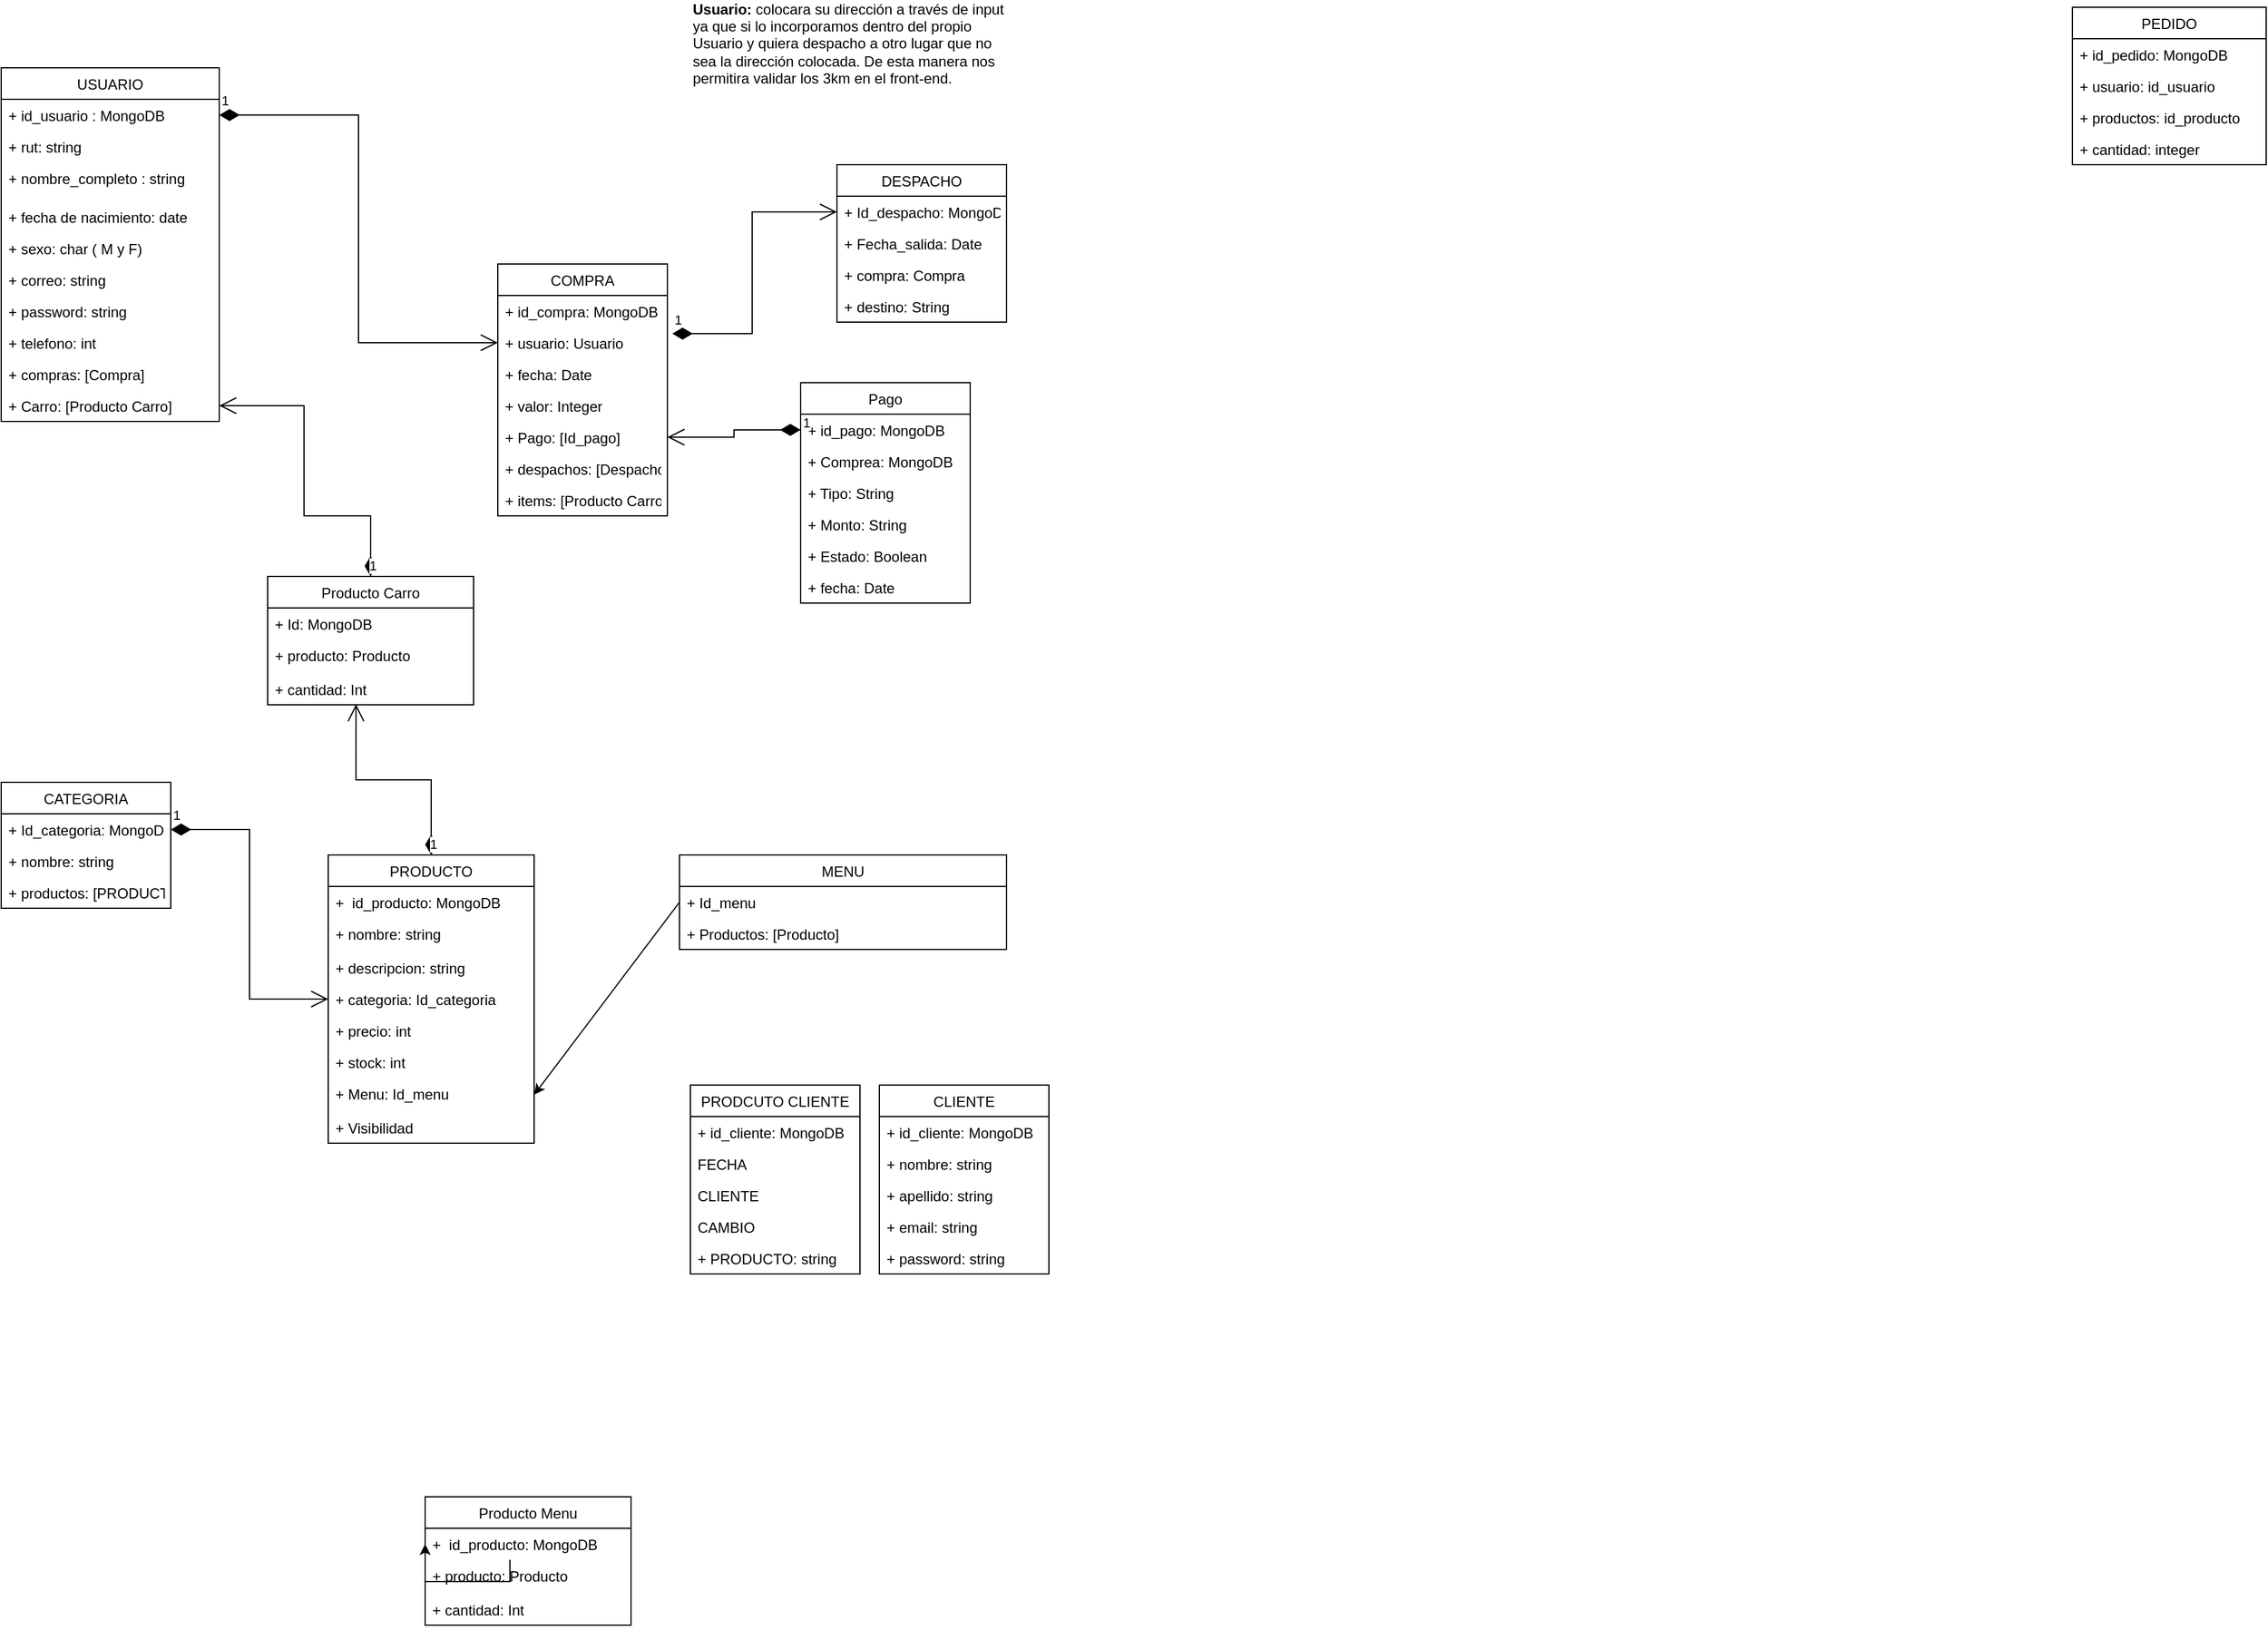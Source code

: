 <mxfile>
    <diagram name="Page-1" id="e7e014a7-5840-1c2e-5031-d8a46d1fe8dd">
        <mxGraphModel dx="1043" dy="365" grid="1" gridSize="10" guides="1" tooltips="1" connect="1" arrows="1" fold="1" page="1" pageScale="1" pageWidth="1169" pageHeight="826" background="none" math="0" shadow="0">
            <root>
                <mxCell id="0"/>
                <mxCell id="1" parent="0"/>
                <mxCell id="P-_PuQKtMHG1fsMenzhw-41" value="USUARIO" style="swimlane;fontStyle=0;childLayout=stackLayout;horizontal=1;startSize=26;fillColor=none;horizontalStack=0;resizeParent=1;resizeParentMax=0;resizeLast=0;collapsible=1;marginBottom=0;" parent="1" vertex="1">
                    <mxGeometry x="10" y="80" width="180" height="292" as="geometry">
                        <mxRectangle x="370" y="470" width="100" height="30" as="alternateBounds"/>
                    </mxGeometry>
                </mxCell>
                <mxCell id="P-_PuQKtMHG1fsMenzhw-42" value="+ id_usuario : MongoDB" style="text;strokeColor=none;fillColor=none;align=left;verticalAlign=top;spacingLeft=4;spacingRight=4;overflow=hidden;rotatable=0;points=[[0,0.5],[1,0.5]];portConstraint=eastwest;" parent="P-_PuQKtMHG1fsMenzhw-41" vertex="1">
                    <mxGeometry y="26" width="180" height="26" as="geometry"/>
                </mxCell>
                <mxCell id="P-_PuQKtMHG1fsMenzhw-43" value="+ rut: string" style="text;strokeColor=none;fillColor=none;align=left;verticalAlign=top;spacingLeft=4;spacingRight=4;overflow=hidden;rotatable=0;points=[[0,0.5],[1,0.5]];portConstraint=eastwest;" parent="P-_PuQKtMHG1fsMenzhw-41" vertex="1">
                    <mxGeometry y="52" width="180" height="26" as="geometry"/>
                </mxCell>
                <mxCell id="P-_PuQKtMHG1fsMenzhw-44" value="+ nombre_completo : string" style="text;strokeColor=none;fillColor=none;align=left;verticalAlign=top;spacingLeft=4;spacingRight=4;overflow=hidden;rotatable=0;points=[[0,0.5],[1,0.5]];portConstraint=eastwest;" parent="P-_PuQKtMHG1fsMenzhw-41" vertex="1">
                    <mxGeometry y="78" width="180" height="32" as="geometry"/>
                </mxCell>
                <mxCell id="P-_PuQKtMHG1fsMenzhw-49" value="+ fecha de nacimiento: date" style="text;strokeColor=none;fillColor=none;align=left;verticalAlign=top;spacingLeft=4;spacingRight=4;overflow=hidden;rotatable=0;points=[[0,0.5],[1,0.5]];portConstraint=eastwest;" parent="P-_PuQKtMHG1fsMenzhw-41" vertex="1">
                    <mxGeometry y="110" width="180" height="26" as="geometry"/>
                </mxCell>
                <mxCell id="P-_PuQKtMHG1fsMenzhw-51" value="+ sexo: char ( M y F)&#10;" style="text;strokeColor=none;fillColor=none;align=left;verticalAlign=top;spacingLeft=4;spacingRight=4;overflow=hidden;rotatable=0;points=[[0,0.5],[1,0.5]];portConstraint=eastwest;" parent="P-_PuQKtMHG1fsMenzhw-41" vertex="1">
                    <mxGeometry y="136" width="180" height="26" as="geometry"/>
                </mxCell>
                <mxCell id="P-_PuQKtMHG1fsMenzhw-50" value="+ correo: string" style="text;strokeColor=none;fillColor=none;align=left;verticalAlign=top;spacingLeft=4;spacingRight=4;overflow=hidden;rotatable=0;points=[[0,0.5],[1,0.5]];portConstraint=eastwest;" parent="P-_PuQKtMHG1fsMenzhw-41" vertex="1">
                    <mxGeometry y="162" width="180" height="26" as="geometry"/>
                </mxCell>
                <mxCell id="P-_PuQKtMHG1fsMenzhw-52" value="+ password: string" style="text;strokeColor=none;fillColor=none;align=left;verticalAlign=top;spacingLeft=4;spacingRight=4;overflow=hidden;rotatable=0;points=[[0,0.5],[1,0.5]];portConstraint=eastwest;" parent="P-_PuQKtMHG1fsMenzhw-41" vertex="1">
                    <mxGeometry y="188" width="180" height="26" as="geometry"/>
                </mxCell>
                <mxCell id="P-_PuQKtMHG1fsMenzhw-53" value="+ telefono: int&#10;" style="text;strokeColor=none;fillColor=none;align=left;verticalAlign=top;spacingLeft=4;spacingRight=4;overflow=hidden;rotatable=0;points=[[0,0.5],[1,0.5]];portConstraint=eastwest;" parent="P-_PuQKtMHG1fsMenzhw-41" vertex="1">
                    <mxGeometry y="214" width="180" height="26" as="geometry"/>
                </mxCell>
                <mxCell id="hPpbKLRlNALkscCY89tT-23" value="+ compras: [Compra]" style="text;strokeColor=none;fillColor=none;align=left;verticalAlign=top;spacingLeft=4;spacingRight=4;overflow=hidden;rotatable=0;points=[[0,0.5],[1,0.5]];portConstraint=eastwest;" parent="P-_PuQKtMHG1fsMenzhw-41" vertex="1">
                    <mxGeometry y="240" width="180" height="26" as="geometry"/>
                </mxCell>
                <mxCell id="hPpbKLRlNALkscCY89tT-17" value="+ Carro: [Producto Carro]" style="text;strokeColor=none;fillColor=none;align=left;verticalAlign=top;spacingLeft=4;spacingRight=4;overflow=hidden;rotatable=0;points=[[0,0.5],[1,0.5]];portConstraint=eastwest;" parent="P-_PuQKtMHG1fsMenzhw-41" vertex="1">
                    <mxGeometry y="266" width="180" height="26" as="geometry"/>
                </mxCell>
                <mxCell id="P-_PuQKtMHG1fsMenzhw-54" value="CLIENTE" style="swimlane;fontStyle=0;childLayout=stackLayout;horizontal=1;startSize=26;fillColor=none;horizontalStack=0;resizeParent=1;resizeParentMax=0;resizeLast=0;collapsible=1;marginBottom=0;" parent="1" vertex="1">
                    <mxGeometry x="735" y="920" width="140" height="156" as="geometry"/>
                </mxCell>
                <mxCell id="P-_PuQKtMHG1fsMenzhw-79" value="+ id_cliente: MongoDB" style="text;strokeColor=none;fillColor=none;align=left;verticalAlign=top;spacingLeft=4;spacingRight=4;overflow=hidden;rotatable=0;points=[[0,0.5],[1,0.5]];portConstraint=eastwest;" parent="P-_PuQKtMHG1fsMenzhw-54" vertex="1">
                    <mxGeometry y="26" width="140" height="26" as="geometry"/>
                </mxCell>
                <mxCell id="P-_PuQKtMHG1fsMenzhw-55" value="+ nombre: string" style="text;strokeColor=none;fillColor=none;align=left;verticalAlign=top;spacingLeft=4;spacingRight=4;overflow=hidden;rotatable=0;points=[[0,0.5],[1,0.5]];portConstraint=eastwest;" parent="P-_PuQKtMHG1fsMenzhw-54" vertex="1">
                    <mxGeometry y="52" width="140" height="26" as="geometry"/>
                </mxCell>
                <mxCell id="663BBQ3Z_6KX4OyIwt_o-1" value="+ apellido: string" style="text;strokeColor=none;fillColor=none;align=left;verticalAlign=top;spacingLeft=4;spacingRight=4;overflow=hidden;rotatable=0;points=[[0,0.5],[1,0.5]];portConstraint=eastwest;" parent="P-_PuQKtMHG1fsMenzhw-54" vertex="1">
                    <mxGeometry y="78" width="140" height="26" as="geometry"/>
                </mxCell>
                <mxCell id="663BBQ3Z_6KX4OyIwt_o-2" value="+ email: string" style="text;strokeColor=none;fillColor=none;align=left;verticalAlign=top;spacingLeft=4;spacingRight=4;overflow=hidden;rotatable=0;points=[[0,0.5],[1,0.5]];portConstraint=eastwest;" parent="P-_PuQKtMHG1fsMenzhw-54" vertex="1">
                    <mxGeometry y="104" width="140" height="26" as="geometry"/>
                </mxCell>
                <mxCell id="663BBQ3Z_6KX4OyIwt_o-3" value="+ password: string" style="text;strokeColor=none;fillColor=none;align=left;verticalAlign=top;spacingLeft=4;spacingRight=4;overflow=hidden;rotatable=0;points=[[0,0.5],[1,0.5]];portConstraint=eastwest;" parent="P-_PuQKtMHG1fsMenzhw-54" vertex="1">
                    <mxGeometry y="130" width="140" height="26" as="geometry"/>
                </mxCell>
                <mxCell id="P-_PuQKtMHG1fsMenzhw-58" value="Producto Carro" style="swimlane;fontStyle=0;childLayout=stackLayout;horizontal=1;startSize=26;fillColor=none;horizontalStack=0;resizeParent=1;resizeParentMax=0;resizeLast=0;collapsible=1;marginBottom=0;" parent="1" vertex="1">
                    <mxGeometry x="230" y="500" width="170" height="106" as="geometry"/>
                </mxCell>
                <mxCell id="hPpbKLRlNALkscCY89tT-12" value="+ Id: MongoDB" style="text;strokeColor=none;fillColor=none;align=left;verticalAlign=top;spacingLeft=4;spacingRight=4;overflow=hidden;rotatable=0;points=[[0,0.5],[1,0.5]];portConstraint=eastwest;" parent="P-_PuQKtMHG1fsMenzhw-58" vertex="1">
                    <mxGeometry y="26" width="170" height="26" as="geometry"/>
                </mxCell>
                <mxCell id="P-_PuQKtMHG1fsMenzhw-61" value="+ producto: Producto&#10;" style="text;strokeColor=none;fillColor=none;align=left;verticalAlign=top;spacingLeft=4;spacingRight=4;overflow=hidden;rotatable=0;points=[[0,0.5],[1,0.5]];portConstraint=eastwest;" parent="P-_PuQKtMHG1fsMenzhw-58" vertex="1">
                    <mxGeometry y="52" width="170" height="28" as="geometry"/>
                </mxCell>
                <mxCell id="P-_PuQKtMHG1fsMenzhw-62" value="+ cantidad: Int" style="text;strokeColor=none;fillColor=none;align=left;verticalAlign=top;spacingLeft=4;spacingRight=4;overflow=hidden;rotatable=0;points=[[0,0.5],[1,0.5]];portConstraint=eastwest;" parent="P-_PuQKtMHG1fsMenzhw-58" vertex="1">
                    <mxGeometry y="80" width="170" height="26" as="geometry"/>
                </mxCell>
                <mxCell id="P-_PuQKtMHG1fsMenzhw-71" value="PEDIDO" style="swimlane;fontStyle=0;childLayout=stackLayout;horizontal=1;startSize=26;fillColor=none;horizontalStack=0;resizeParent=1;resizeParentMax=0;resizeLast=0;collapsible=1;marginBottom=0;" parent="1" vertex="1">
                    <mxGeometry x="1720" y="30" width="160" height="130" as="geometry"/>
                </mxCell>
                <mxCell id="P-_PuQKtMHG1fsMenzhw-91" value="+ id_pedido: MongoDB" style="text;strokeColor=none;fillColor=none;align=left;verticalAlign=top;spacingLeft=4;spacingRight=4;overflow=hidden;rotatable=0;points=[[0,0.5],[1,0.5]];portConstraint=eastwest;" parent="P-_PuQKtMHG1fsMenzhw-71" vertex="1">
                    <mxGeometry y="26" width="160" height="26" as="geometry"/>
                </mxCell>
                <mxCell id="_Mnh7jarlfkNOt76kS_I-14" value="+ usuario: id_usuario&#10;" style="text;strokeColor=none;fillColor=none;align=left;verticalAlign=top;spacingLeft=4;spacingRight=4;overflow=hidden;rotatable=0;points=[[0,0.5],[1,0.5]];portConstraint=eastwest;" parent="P-_PuQKtMHG1fsMenzhw-71" vertex="1">
                    <mxGeometry y="52" width="160" height="26" as="geometry"/>
                </mxCell>
                <mxCell id="P-_PuQKtMHG1fsMenzhw-73" value="+ productos: id_producto" style="text;strokeColor=none;fillColor=none;align=left;verticalAlign=top;spacingLeft=4;spacingRight=4;overflow=hidden;rotatable=0;points=[[0,0.5],[1,0.5]];portConstraint=eastwest;" parent="P-_PuQKtMHG1fsMenzhw-71" vertex="1">
                    <mxGeometry y="78" width="160" height="26" as="geometry"/>
                </mxCell>
                <mxCell id="663BBQ3Z_6KX4OyIwt_o-28" value="+ cantidad: integer" style="text;strokeColor=none;fillColor=none;align=left;verticalAlign=top;spacingLeft=4;spacingRight=4;overflow=hidden;rotatable=0;points=[[0,0.5],[1,0.5]];portConstraint=eastwest;" parent="P-_PuQKtMHG1fsMenzhw-71" vertex="1">
                    <mxGeometry y="104" width="160" height="26" as="geometry"/>
                </mxCell>
                <mxCell id="P-_PuQKtMHG1fsMenzhw-80" value="Pago" style="swimlane;fontStyle=0;childLayout=stackLayout;horizontal=1;startSize=26;fillColor=none;horizontalStack=0;resizeParent=1;resizeParentMax=0;resizeLast=0;collapsible=1;marginBottom=0;" parent="1" vertex="1">
                    <mxGeometry x="670" y="340" width="140" height="182" as="geometry"/>
                </mxCell>
                <mxCell id="P-_PuQKtMHG1fsMenzhw-81" value="+ id_pago: MongoDB" style="text;strokeColor=none;fillColor=none;align=left;verticalAlign=top;spacingLeft=4;spacingRight=4;overflow=hidden;rotatable=0;points=[[0,0.5],[1,0.5]];portConstraint=eastwest;" parent="P-_PuQKtMHG1fsMenzhw-80" vertex="1">
                    <mxGeometry y="26" width="140" height="26" as="geometry"/>
                </mxCell>
                <mxCell id="12" value="+ Comprea: MongoDB" style="text;strokeColor=none;fillColor=none;align=left;verticalAlign=top;spacingLeft=4;spacingRight=4;overflow=hidden;rotatable=0;points=[[0,0.5],[1,0.5]];portConstraint=eastwest;" parent="P-_PuQKtMHG1fsMenzhw-80" vertex="1">
                    <mxGeometry y="52" width="140" height="26" as="geometry"/>
                </mxCell>
                <mxCell id="hPpbKLRlNALkscCY89tT-1" value="+ Tipo: String&#10;" style="text;strokeColor=none;fillColor=none;align=left;verticalAlign=top;spacingLeft=4;spacingRight=4;overflow=hidden;rotatable=0;points=[[0,0.5],[1,0.5]];portConstraint=eastwest;" parent="P-_PuQKtMHG1fsMenzhw-80" vertex="1">
                    <mxGeometry y="78" width="140" height="26" as="geometry"/>
                </mxCell>
                <mxCell id="11" value="+ Monto: String&#10;" style="text;strokeColor=none;fillColor=none;align=left;verticalAlign=top;spacingLeft=4;spacingRight=4;overflow=hidden;rotatable=0;points=[[0,0.5],[1,0.5]];portConstraint=eastwest;" parent="P-_PuQKtMHG1fsMenzhw-80" vertex="1">
                    <mxGeometry y="104" width="140" height="26" as="geometry"/>
                </mxCell>
                <mxCell id="hPpbKLRlNALkscCY89tT-2" value="+ Estado: Boolean" style="text;strokeColor=none;fillColor=none;align=left;verticalAlign=top;spacingLeft=4;spacingRight=4;overflow=hidden;rotatable=0;points=[[0,0.5],[1,0.5]];portConstraint=eastwest;" parent="P-_PuQKtMHG1fsMenzhw-80" vertex="1">
                    <mxGeometry y="130" width="140" height="26" as="geometry"/>
                </mxCell>
                <mxCell id="13" value="+ fecha: Date" style="text;strokeColor=none;fillColor=none;align=left;verticalAlign=top;spacingLeft=4;spacingRight=4;overflow=hidden;rotatable=0;points=[[0,0.5],[1,0.5]];portConstraint=eastwest;" parent="P-_PuQKtMHG1fsMenzhw-80" vertex="1">
                    <mxGeometry y="156" width="140" height="26" as="geometry"/>
                </mxCell>
                <mxCell id="P-_PuQKtMHG1fsMenzhw-85" value="COMPRA" style="swimlane;fontStyle=0;childLayout=stackLayout;horizontal=1;startSize=26;fillColor=none;horizontalStack=0;resizeParent=1;resizeParentMax=0;resizeLast=0;collapsible=1;marginBottom=0;" parent="1" vertex="1">
                    <mxGeometry x="420" y="242" width="140" height="208" as="geometry"/>
                </mxCell>
                <mxCell id="P-_PuQKtMHG1fsMenzhw-86" value="+ id_compra: MongoDB" style="text;strokeColor=none;fillColor=none;align=left;verticalAlign=top;spacingLeft=4;spacingRight=4;overflow=hidden;rotatable=0;points=[[0,0.5],[1,0.5]];portConstraint=eastwest;" parent="P-_PuQKtMHG1fsMenzhw-85" vertex="1">
                    <mxGeometry y="26" width="140" height="26" as="geometry"/>
                </mxCell>
                <mxCell id="663BBQ3Z_6KX4OyIwt_o-16" value="+ usuario: Usuario" style="text;strokeColor=none;fillColor=none;align=left;verticalAlign=top;spacingLeft=4;spacingRight=4;overflow=hidden;rotatable=0;points=[[0,0.5],[1,0.5]];portConstraint=eastwest;" parent="P-_PuQKtMHG1fsMenzhw-85" vertex="1">
                    <mxGeometry y="52" width="140" height="26" as="geometry"/>
                </mxCell>
                <mxCell id="P-_PuQKtMHG1fsMenzhw-94" value="+ fecha: Date&#10;" style="text;strokeColor=none;fillColor=none;align=left;verticalAlign=top;spacingLeft=4;spacingRight=4;overflow=hidden;rotatable=0;points=[[0,0.5],[1,0.5]];portConstraint=eastwest;" parent="P-_PuQKtMHG1fsMenzhw-85" vertex="1">
                    <mxGeometry y="78" width="140" height="26" as="geometry"/>
                </mxCell>
                <mxCell id="663BBQ3Z_6KX4OyIwt_o-17" value="+ valor: Integer" style="text;strokeColor=none;fillColor=none;align=left;verticalAlign=top;spacingLeft=4;spacingRight=4;overflow=hidden;rotatable=0;points=[[0,0.5],[1,0.5]];portConstraint=eastwest;" parent="P-_PuQKtMHG1fsMenzhw-85" vertex="1">
                    <mxGeometry y="104" width="140" height="26" as="geometry"/>
                </mxCell>
                <mxCell id="hPpbKLRlNALkscCY89tT-3" value="+ Pago: [Id_pago]" style="text;strokeColor=none;fillColor=none;align=left;verticalAlign=top;spacingLeft=4;spacingRight=4;overflow=hidden;rotatable=0;points=[[0,0.5],[1,0.5]];portConstraint=eastwest;" parent="P-_PuQKtMHG1fsMenzhw-85" vertex="1">
                    <mxGeometry y="130" width="140" height="26" as="geometry"/>
                </mxCell>
                <mxCell id="hPpbKLRlNALkscCY89tT-26" value="+ despachos: [Despacho]" style="text;strokeColor=none;fillColor=none;align=left;verticalAlign=top;spacingLeft=4;spacingRight=4;overflow=hidden;rotatable=0;points=[[0,0.5],[1,0.5]];portConstraint=eastwest;" parent="P-_PuQKtMHG1fsMenzhw-85" vertex="1">
                    <mxGeometry y="156" width="140" height="26" as="geometry"/>
                </mxCell>
                <mxCell id="3" value="+ items: [Producto Carro]" style="text;strokeColor=none;fillColor=none;align=left;verticalAlign=top;spacingLeft=4;spacingRight=4;overflow=hidden;rotatable=0;points=[[0,0.5],[1,0.5]];portConstraint=eastwest;" parent="P-_PuQKtMHG1fsMenzhw-85" vertex="1">
                    <mxGeometry y="182" width="140" height="26" as="geometry"/>
                </mxCell>
                <mxCell id="_Mnh7jarlfkNOt76kS_I-5" value="&lt;b&gt;Usuario:&lt;/b&gt; colocara su dirección a través de input&lt;br&gt;ya que si lo incorporamos dentro del propio Usuario y quiera despacho a otro lugar que no sea la dirección colocada. De esta manera nos permitira validar los 3km en el front-end." style="text;html=1;strokeColor=none;fillColor=none;align=left;verticalAlign=middle;whiteSpace=wrap;rounded=0;" parent="1" vertex="1">
                    <mxGeometry x="579" y="40" width="261" height="40" as="geometry"/>
                </mxCell>
                <mxCell id="663BBQ3Z_6KX4OyIwt_o-10" value="CATEGORIA" style="swimlane;fontStyle=0;childLayout=stackLayout;horizontal=1;startSize=26;fillColor=none;horizontalStack=0;resizeParent=1;resizeParentMax=0;resizeLast=0;collapsible=1;marginBottom=0;" parent="1" vertex="1">
                    <mxGeometry x="10" y="670" width="140" height="104" as="geometry"/>
                </mxCell>
                <mxCell id="663BBQ3Z_6KX4OyIwt_o-11" value="+ Id_categoria: MongoDB" style="text;strokeColor=none;fillColor=none;align=left;verticalAlign=top;spacingLeft=4;spacingRight=4;overflow=hidden;rotatable=0;points=[[0,0.5],[1,0.5]];portConstraint=eastwest;" parent="663BBQ3Z_6KX4OyIwt_o-10" vertex="1">
                    <mxGeometry y="26" width="140" height="26" as="geometry"/>
                </mxCell>
                <mxCell id="663BBQ3Z_6KX4OyIwt_o-12" value="+ nombre: string" style="text;strokeColor=none;fillColor=none;align=left;verticalAlign=top;spacingLeft=4;spacingRight=4;overflow=hidden;rotatable=0;points=[[0,0.5],[1,0.5]];portConstraint=eastwest;" parent="663BBQ3Z_6KX4OyIwt_o-10" vertex="1">
                    <mxGeometry y="52" width="140" height="26" as="geometry"/>
                </mxCell>
                <mxCell id="663BBQ3Z_6KX4OyIwt_o-13" value="+ productos: [PRODUCTO]" style="text;strokeColor=none;fillColor=none;align=left;verticalAlign=top;spacingLeft=4;spacingRight=4;overflow=hidden;rotatable=0;points=[[0,0.5],[1,0.5]];portConstraint=eastwest;" parent="663BBQ3Z_6KX4OyIwt_o-10" vertex="1">
                    <mxGeometry y="78" width="140" height="26" as="geometry"/>
                </mxCell>
                <mxCell id="663BBQ3Z_6KX4OyIwt_o-31" value="DESPACHO" style="swimlane;fontStyle=0;childLayout=stackLayout;horizontal=1;startSize=26;fillColor=none;horizontalStack=0;resizeParent=1;resizeParentMax=0;resizeLast=0;collapsible=1;marginBottom=0;" parent="1" vertex="1">
                    <mxGeometry x="700" y="160" width="140" height="130" as="geometry"/>
                </mxCell>
                <mxCell id="663BBQ3Z_6KX4OyIwt_o-32" value="+ Id_despacho: MongoDB" style="text;strokeColor=none;fillColor=none;align=left;verticalAlign=top;spacingLeft=4;spacingRight=4;overflow=hidden;rotatable=0;points=[[0,0.5],[1,0.5]];portConstraint=eastwest;" parent="663BBQ3Z_6KX4OyIwt_o-31" vertex="1">
                    <mxGeometry y="26" width="140" height="26" as="geometry"/>
                </mxCell>
                <mxCell id="663BBQ3Z_6KX4OyIwt_o-33" value="+ Fecha_salida: Date" style="text;strokeColor=none;fillColor=none;align=left;verticalAlign=top;spacingLeft=4;spacingRight=4;overflow=hidden;rotatable=0;points=[[0,0.5],[1,0.5]];portConstraint=eastwest;" parent="663BBQ3Z_6KX4OyIwt_o-31" vertex="1">
                    <mxGeometry y="52" width="140" height="26" as="geometry"/>
                </mxCell>
                <mxCell id="663BBQ3Z_6KX4OyIwt_o-36" value="+ compra: Compra" style="text;strokeColor=none;fillColor=none;align=left;verticalAlign=top;spacingLeft=4;spacingRight=4;overflow=hidden;rotatable=0;points=[[0,0.5],[1,0.5]];portConstraint=eastwest;" parent="663BBQ3Z_6KX4OyIwt_o-31" vertex="1">
                    <mxGeometry y="78" width="140" height="26" as="geometry"/>
                </mxCell>
                <mxCell id="663BBQ3Z_6KX4OyIwt_o-34" value="+ destino: String" style="text;strokeColor=none;fillColor=none;align=left;verticalAlign=top;spacingLeft=4;spacingRight=4;overflow=hidden;rotatable=0;points=[[0,0.5],[1,0.5]];portConstraint=eastwest;" parent="663BBQ3Z_6KX4OyIwt_o-31" vertex="1">
                    <mxGeometry y="104" width="140" height="26" as="geometry"/>
                </mxCell>
                <mxCell id="hPpbKLRlNALkscCY89tT-5" value="MENU" style="swimlane;fontStyle=0;childLayout=stackLayout;horizontal=1;startSize=26;fillColor=none;horizontalStack=0;resizeParent=1;resizeParentMax=0;resizeLast=0;collapsible=1;marginBottom=0;" parent="1" vertex="1">
                    <mxGeometry x="570" y="730" width="270" height="78" as="geometry"/>
                </mxCell>
                <mxCell id="hPpbKLRlNALkscCY89tT-6" value="+ Id_menu" style="text;strokeColor=none;fillColor=none;align=left;verticalAlign=top;spacingLeft=4;spacingRight=4;overflow=hidden;rotatable=0;points=[[0,0.5],[1,0.5]];portConstraint=eastwest;" parent="hPpbKLRlNALkscCY89tT-5" vertex="1">
                    <mxGeometry y="26" width="270" height="26" as="geometry"/>
                </mxCell>
                <mxCell id="hPpbKLRlNALkscCY89tT-7" value="+ Productos: [Producto]" style="text;strokeColor=none;fillColor=none;align=left;verticalAlign=top;spacingLeft=4;spacingRight=4;overflow=hidden;rotatable=0;points=[[0,0.5],[1,0.5]];portConstraint=eastwest;" parent="hPpbKLRlNALkscCY89tT-5" vertex="1">
                    <mxGeometry y="52" width="270" height="26" as="geometry"/>
                </mxCell>
                <mxCell id="hPpbKLRlNALkscCY89tT-18" value="1" style="endArrow=open;html=1;endSize=12;startArrow=diamondThin;startSize=14;startFill=1;edgeStyle=orthogonalEdgeStyle;align=left;verticalAlign=bottom;rounded=0;exitX=0.5;exitY=0;exitDx=0;exitDy=0;" parent="1" source="P-_PuQKtMHG1fsMenzhw-58" target="hPpbKLRlNALkscCY89tT-17" edge="1">
                    <mxGeometry x="-1" y="3" relative="1" as="geometry">
                        <mxPoint x="370" y="410" as="sourcePoint"/>
                        <mxPoint x="280" y="380" as="targetPoint"/>
                        <Array as="points">
                            <mxPoint x="315" y="450"/>
                            <mxPoint x="260" y="450"/>
                            <mxPoint x="260" y="359"/>
                        </Array>
                    </mxGeometry>
                </mxCell>
                <mxCell id="hPpbKLRlNALkscCY89tT-19" value="1" style="endArrow=open;html=1;endSize=12;startArrow=diamondThin;startSize=14;startFill=1;edgeStyle=orthogonalEdgeStyle;align=left;verticalAlign=bottom;rounded=0;exitX=1;exitY=0.5;exitDx=0;exitDy=0;" parent="1" source="P-_PuQKtMHG1fsMenzhw-42" target="663BBQ3Z_6KX4OyIwt_o-16" edge="1">
                    <mxGeometry x="-1" y="3" relative="1" as="geometry">
                        <mxPoint x="340" y="150" as="sourcePoint"/>
                        <mxPoint x="500" y="150" as="targetPoint"/>
                    </mxGeometry>
                </mxCell>
                <mxCell id="hPpbKLRlNALkscCY89tT-20" value="1" style="endArrow=open;html=1;endSize=12;startArrow=diamondThin;startSize=14;startFill=1;edgeStyle=orthogonalEdgeStyle;align=left;verticalAlign=bottom;rounded=0;exitX=0;exitY=0.5;exitDx=0;exitDy=0;entryX=1;entryY=0.5;entryDx=0;entryDy=0;" parent="1" source="P-_PuQKtMHG1fsMenzhw-81" target="hPpbKLRlNALkscCY89tT-3" edge="1">
                    <mxGeometry x="-1" y="3" relative="1" as="geometry">
                        <mxPoint x="730" y="460" as="sourcePoint"/>
                        <mxPoint x="890" y="460" as="targetPoint"/>
                    </mxGeometry>
                </mxCell>
                <mxCell id="hPpbKLRlNALkscCY89tT-25" value="1" style="endArrow=open;html=1;endSize=12;startArrow=diamondThin;startSize=14;startFill=1;edgeStyle=orthogonalEdgeStyle;align=left;verticalAlign=bottom;rounded=0;exitX=1.029;exitY=0.212;exitDx=0;exitDy=0;exitPerimeter=0;entryX=0;entryY=0.5;entryDx=0;entryDy=0;" parent="1" source="663BBQ3Z_6KX4OyIwt_o-16" target="663BBQ3Z_6KX4OyIwt_o-32" edge="1">
                    <mxGeometry x="-1" y="3" relative="1" as="geometry">
                        <mxPoint x="420" y="400" as="sourcePoint"/>
                        <mxPoint x="580" y="400" as="targetPoint"/>
                    </mxGeometry>
                </mxCell>
                <mxCell id="hPpbKLRlNALkscCY89tT-27" value="PRODUCTO" style="swimlane;fontStyle=0;childLayout=stackLayout;horizontal=1;startSize=26;fillColor=none;horizontalStack=0;resizeParent=1;resizeParentMax=0;resizeLast=0;collapsible=1;marginBottom=0;" parent="1" vertex="1">
                    <mxGeometry x="280" y="730" width="170" height="238" as="geometry"/>
                </mxCell>
                <mxCell id="hPpbKLRlNALkscCY89tT-28" value="+  id_producto: MongoDB" style="text;strokeColor=none;fillColor=none;align=left;verticalAlign=top;spacingLeft=4;spacingRight=4;overflow=hidden;rotatable=0;points=[[0,0.5],[1,0.5]];portConstraint=eastwest;" parent="hPpbKLRlNALkscCY89tT-27" vertex="1">
                    <mxGeometry y="26" width="170" height="26" as="geometry"/>
                </mxCell>
                <mxCell id="hPpbKLRlNALkscCY89tT-29" value="+ nombre: string&#10;" style="text;strokeColor=none;fillColor=none;align=left;verticalAlign=top;spacingLeft=4;spacingRight=4;overflow=hidden;rotatable=0;points=[[0,0.5],[1,0.5]];portConstraint=eastwest;" parent="hPpbKLRlNALkscCY89tT-27" vertex="1">
                    <mxGeometry y="52" width="170" height="28" as="geometry"/>
                </mxCell>
                <mxCell id="hPpbKLRlNALkscCY89tT-30" value="+ descripcion: string" style="text;strokeColor=none;fillColor=none;align=left;verticalAlign=top;spacingLeft=4;spacingRight=4;overflow=hidden;rotatable=0;points=[[0,0.5],[1,0.5]];portConstraint=eastwest;" parent="hPpbKLRlNALkscCY89tT-27" vertex="1">
                    <mxGeometry y="80" width="170" height="26" as="geometry"/>
                </mxCell>
                <mxCell id="hPpbKLRlNALkscCY89tT-33" value="+ categoria: Id_categoria" style="text;strokeColor=none;fillColor=none;align=left;verticalAlign=top;spacingLeft=4;spacingRight=4;overflow=hidden;rotatable=0;points=[[0,0.5],[1,0.5]];portConstraint=eastwest;" parent="hPpbKLRlNALkscCY89tT-27" vertex="1">
                    <mxGeometry y="106" width="170" height="26" as="geometry"/>
                </mxCell>
                <mxCell id="hPpbKLRlNALkscCY89tT-31" value="+ precio: int" style="text;strokeColor=none;fillColor=none;align=left;verticalAlign=top;spacingLeft=4;spacingRight=4;overflow=hidden;rotatable=0;points=[[0,0.5],[1,0.5]];portConstraint=eastwest;" parent="hPpbKLRlNALkscCY89tT-27" vertex="1">
                    <mxGeometry y="132" width="170" height="26" as="geometry"/>
                </mxCell>
                <mxCell id="hPpbKLRlNALkscCY89tT-32" value="+ stock: int" style="text;strokeColor=none;fillColor=none;align=left;verticalAlign=top;spacingLeft=4;spacingRight=4;overflow=hidden;rotatable=0;points=[[0,0.5],[1,0.5]];portConstraint=eastwest;" parent="hPpbKLRlNALkscCY89tT-27" vertex="1">
                    <mxGeometry y="158" width="170" height="26" as="geometry"/>
                </mxCell>
                <mxCell id="14" value="+ Menu: Id_menu" style="text;strokeColor=none;fillColor=none;align=left;verticalAlign=top;spacingLeft=4;spacingRight=4;overflow=hidden;rotatable=0;points=[[0,0.5],[1,0.5]];portConstraint=eastwest;" vertex="1" parent="hPpbKLRlNALkscCY89tT-27">
                    <mxGeometry y="184" width="170" height="28" as="geometry"/>
                </mxCell>
                <mxCell id="4" value="+ Visibilidad " style="text;strokeColor=none;fillColor=none;align=left;verticalAlign=top;spacingLeft=4;spacingRight=4;overflow=hidden;rotatable=0;points=[[0,0.5],[1,0.5]];portConstraint=eastwest;" parent="hPpbKLRlNALkscCY89tT-27" vertex="1">
                    <mxGeometry y="212" width="170" height="26" as="geometry"/>
                </mxCell>
                <mxCell id="hPpbKLRlNALkscCY89tT-34" value="1" style="endArrow=open;html=1;endSize=12;startArrow=diamondThin;startSize=14;startFill=1;edgeStyle=orthogonalEdgeStyle;align=left;verticalAlign=bottom;rounded=0;exitX=0.5;exitY=0;exitDx=0;exitDy=0;entryX=0.429;entryY=0.981;entryDx=0;entryDy=0;entryPerimeter=0;" parent="1" source="hPpbKLRlNALkscCY89tT-27" target="P-_PuQKtMHG1fsMenzhw-62" edge="1">
                    <mxGeometry x="-1" y="3" relative="1" as="geometry">
                        <mxPoint x="420" y="540" as="sourcePoint"/>
                        <mxPoint x="580" y="540" as="targetPoint"/>
                    </mxGeometry>
                </mxCell>
                <mxCell id="hPpbKLRlNALkscCY89tT-39" value="Producto Menu" style="swimlane;fontStyle=0;childLayout=stackLayout;horizontal=1;startSize=26;fillColor=none;horizontalStack=0;resizeParent=1;resizeParentMax=0;resizeLast=0;collapsible=1;marginBottom=0;" parent="1" vertex="1">
                    <mxGeometry x="360" y="1260" width="170" height="106" as="geometry"/>
                </mxCell>
                <mxCell id="hPpbKLRlNALkscCY89tT-40" value="+  id_producto: MongoDB" style="text;strokeColor=none;fillColor=none;align=left;verticalAlign=top;spacingLeft=4;spacingRight=4;overflow=hidden;rotatable=0;points=[[0,0.5],[1,0.5]];portConstraint=eastwest;" parent="hPpbKLRlNALkscCY89tT-39" vertex="1">
                    <mxGeometry y="26" width="170" height="26" as="geometry"/>
                </mxCell>
                <mxCell id="hPpbKLRlNALkscCY89tT-41" value="+ producto: Producto&#10;" style="text;strokeColor=none;fillColor=none;align=left;verticalAlign=top;spacingLeft=4;spacingRight=4;overflow=hidden;rotatable=0;points=[[0,0.5],[1,0.5]];portConstraint=eastwest;" parent="hPpbKLRlNALkscCY89tT-39" vertex="1">
                    <mxGeometry y="52" width="170" height="28" as="geometry"/>
                </mxCell>
                <mxCell id="hPpbKLRlNALkscCY89tT-42" value="+ cantidad: Int" style="text;strokeColor=none;fillColor=none;align=left;verticalAlign=top;spacingLeft=4;spacingRight=4;overflow=hidden;rotatable=0;points=[[0,0.5],[1,0.5]];portConstraint=eastwest;" parent="hPpbKLRlNALkscCY89tT-39" vertex="1">
                    <mxGeometry y="80" width="170" height="26" as="geometry"/>
                </mxCell>
                <mxCell id="hPpbKLRlNALkscCY89tT-44" style="edgeStyle=orthogonalEdgeStyle;rounded=0;orthogonalLoop=1;jettySize=auto;html=1;entryX=0;entryY=0.5;entryDx=0;entryDy=0;" parent="hPpbKLRlNALkscCY89tT-39" source="hPpbKLRlNALkscCY89tT-40" target="hPpbKLRlNALkscCY89tT-40" edge="1">
                    <mxGeometry relative="1" as="geometry">
                        <Array as="points">
                            <mxPoint x="70" y="70"/>
                            <mxPoint y="70"/>
                        </Array>
                    </mxGeometry>
                </mxCell>
                <mxCell id="hPpbKLRlNALkscCY89tT-45" value="1" style="endArrow=open;html=1;endSize=12;startArrow=diamondThin;startSize=14;startFill=1;edgeStyle=orthogonalEdgeStyle;align=left;verticalAlign=bottom;rounded=0;exitX=1;exitY=0.5;exitDx=0;exitDy=0;entryX=0;entryY=0.5;entryDx=0;entryDy=0;" parent="1" source="663BBQ3Z_6KX4OyIwt_o-11" target="hPpbKLRlNALkscCY89tT-33" edge="1">
                    <mxGeometry x="-1" y="3" relative="1" as="geometry">
                        <mxPoint x="60" y="900" as="sourcePoint"/>
                        <mxPoint x="220" y="900" as="targetPoint"/>
                    </mxGeometry>
                </mxCell>
                <mxCell id="5" value="PRODCUTO CLIENTE" style="swimlane;fontStyle=0;childLayout=stackLayout;horizontal=1;startSize=26;fillColor=none;horizontalStack=0;resizeParent=1;resizeParentMax=0;resizeLast=0;collapsible=1;marginBottom=0;" parent="1" vertex="1">
                    <mxGeometry x="579" y="920" width="140" height="156" as="geometry"/>
                </mxCell>
                <mxCell id="6" value="+ id_cliente: MongoDB" style="text;strokeColor=none;fillColor=none;align=left;verticalAlign=top;spacingLeft=4;spacingRight=4;overflow=hidden;rotatable=0;points=[[0,0.5],[1,0.5]];portConstraint=eastwest;" parent="5" vertex="1">
                    <mxGeometry y="26" width="140" height="26" as="geometry"/>
                </mxCell>
                <mxCell id="7" value="FECHA" style="text;strokeColor=none;fillColor=none;align=left;verticalAlign=top;spacingLeft=4;spacingRight=4;overflow=hidden;rotatable=0;points=[[0,0.5],[1,0.5]];portConstraint=eastwest;" parent="5" vertex="1">
                    <mxGeometry y="52" width="140" height="26" as="geometry"/>
                </mxCell>
                <mxCell id="8" value="CLIENTE" style="text;strokeColor=none;fillColor=none;align=left;verticalAlign=top;spacingLeft=4;spacingRight=4;overflow=hidden;rotatable=0;points=[[0,0.5],[1,0.5]];portConstraint=eastwest;" parent="5" vertex="1">
                    <mxGeometry y="78" width="140" height="26" as="geometry"/>
                </mxCell>
                <mxCell id="9" value="CAMBIO" style="text;strokeColor=none;fillColor=none;align=left;verticalAlign=top;spacingLeft=4;spacingRight=4;overflow=hidden;rotatable=0;points=[[0,0.5],[1,0.5]];portConstraint=eastwest;" parent="5" vertex="1">
                    <mxGeometry y="104" width="140" height="26" as="geometry"/>
                </mxCell>
                <mxCell id="10" value="+ PRODUCTO: string" style="text;strokeColor=none;fillColor=none;align=left;verticalAlign=top;spacingLeft=4;spacingRight=4;overflow=hidden;rotatable=0;points=[[0,0.5],[1,0.5]];portConstraint=eastwest;" parent="5" vertex="1">
                    <mxGeometry y="130" width="140" height="26" as="geometry"/>
                </mxCell>
                <mxCell id="18" style="edgeStyle=none;html=1;exitX=0;exitY=0.5;exitDx=0;exitDy=0;entryX=1;entryY=0.5;entryDx=0;entryDy=0;" edge="1" parent="1" source="hPpbKLRlNALkscCY89tT-6" target="14">
                    <mxGeometry relative="1" as="geometry"/>
                </mxCell>
            </root>
        </mxGraphModel>
    </diagram>
</mxfile>